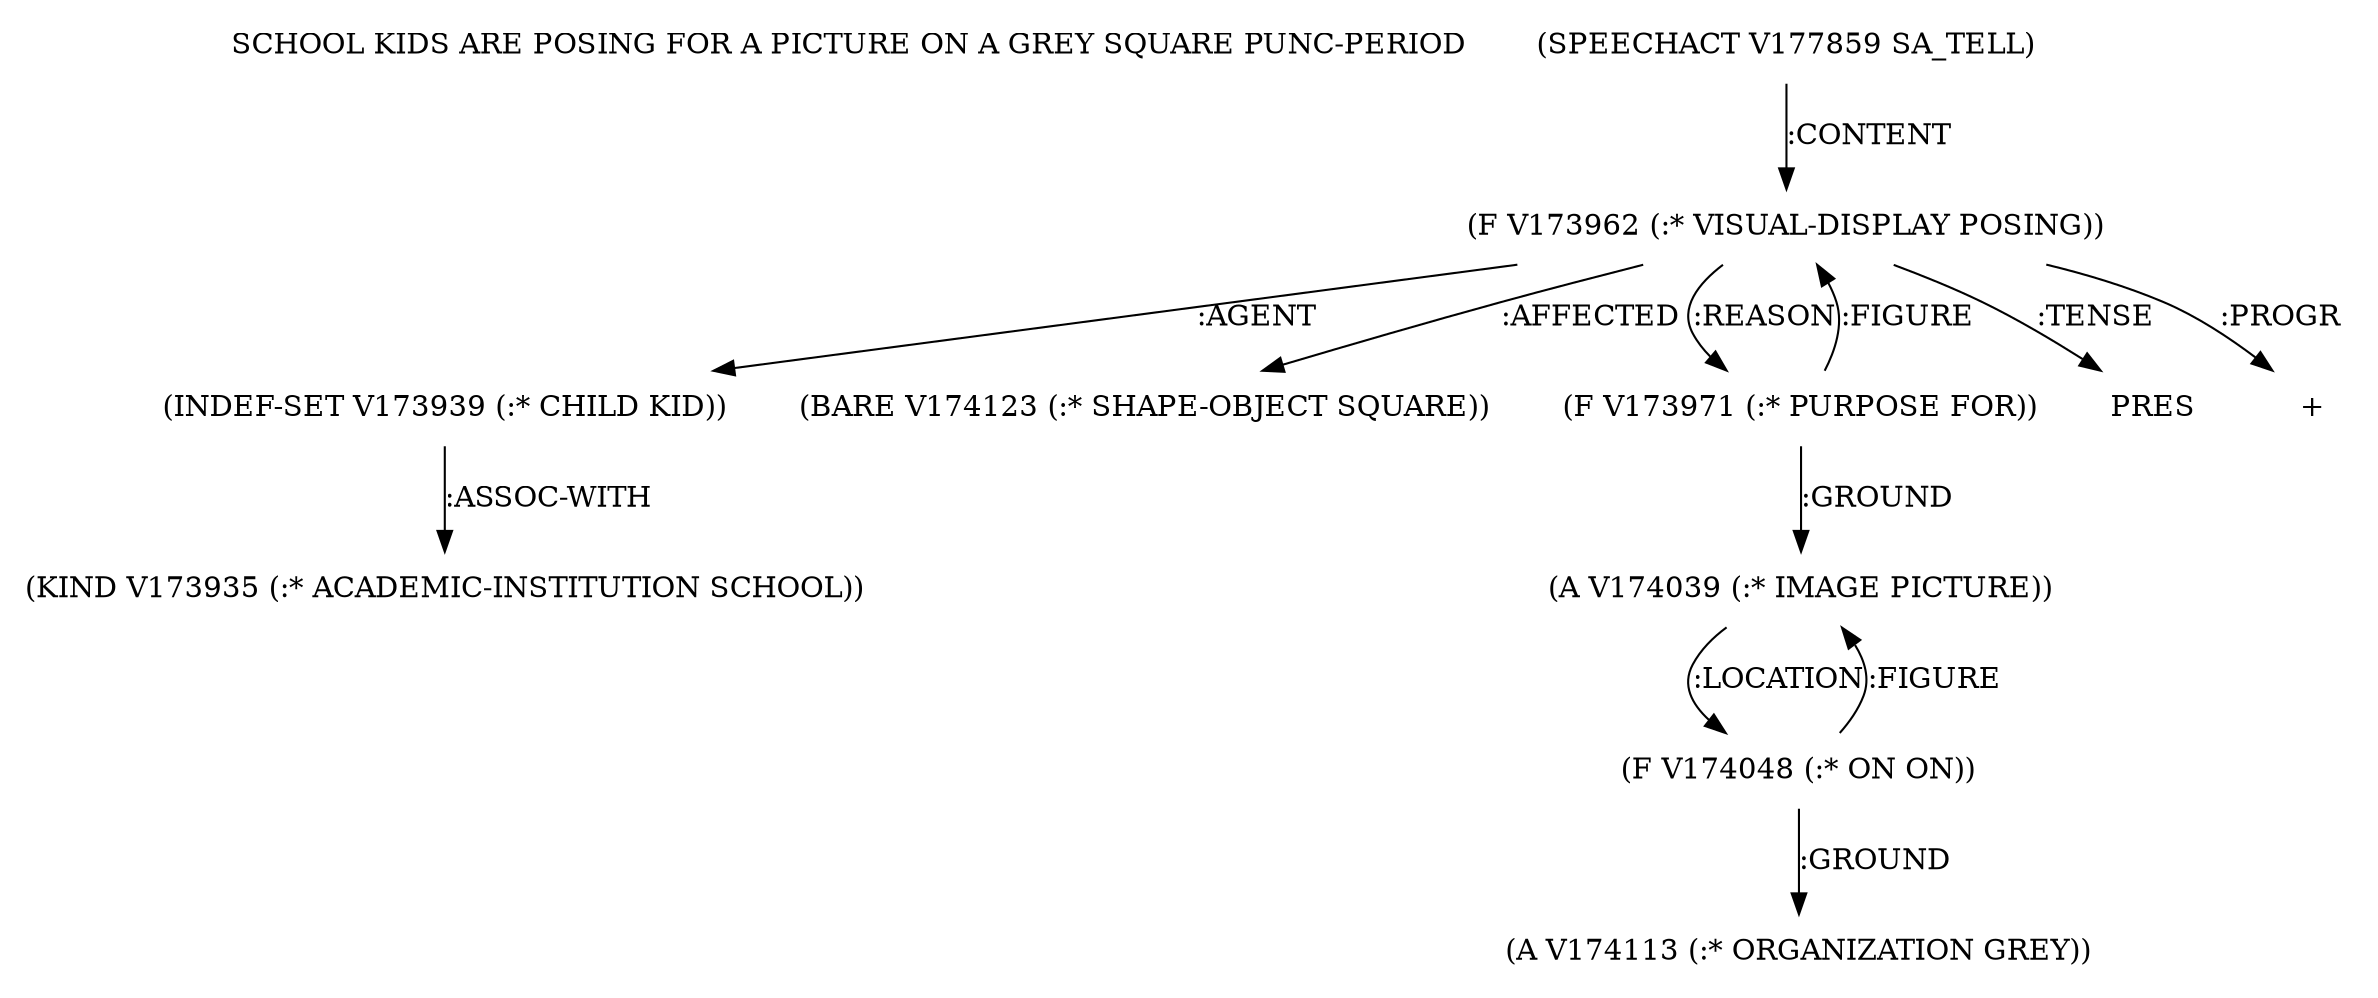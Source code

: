 digraph Terms {
  node [shape=none]
  "SCHOOL KIDS ARE POSING FOR A PICTURE ON A GREY SQUARE PUNC-PERIOD"
  "V177859" [label="(SPEECHACT V177859 SA_TELL)"]
  "V177859" -> "V173962" [label=":CONTENT"]
  "V173962" [label="(F V173962 (:* VISUAL-DISPLAY POSING))"]
  "V173962" -> "V173939" [label=":AGENT"]
  "V173962" -> "V174123" [label=":AFFECTED"]
  "V173962" -> "V173971" [label=":REASON"]
  "V173962" -> "NT184966" [label=":TENSE"]
  "NT184966" [label="PRES"]
  "V173962" -> "NT184967" [label=":PROGR"]
  "NT184967" [label="+"]
  "V173939" [label="(INDEF-SET V173939 (:* CHILD KID))"]
  "V173939" -> "V173935" [label=":ASSOC-WITH"]
  "V173935" [label="(KIND V173935 (:* ACADEMIC-INSTITUTION SCHOOL))"]
  "V173971" [label="(F V173971 (:* PURPOSE FOR))"]
  "V173971" -> "V174039" [label=":GROUND"]
  "V173971" -> "V173962" [label=":FIGURE"]
  "V174039" [label="(A V174039 (:* IMAGE PICTURE))"]
  "V174039" -> "V174048" [label=":LOCATION"]
  "V174048" [label="(F V174048 (:* ON ON))"]
  "V174048" -> "V174113" [label=":GROUND"]
  "V174048" -> "V174039" [label=":FIGURE"]
  "V174113" [label="(A V174113 (:* ORGANIZATION GREY))"]
  "V174123" [label="(BARE V174123 (:* SHAPE-OBJECT SQUARE))"]
}
